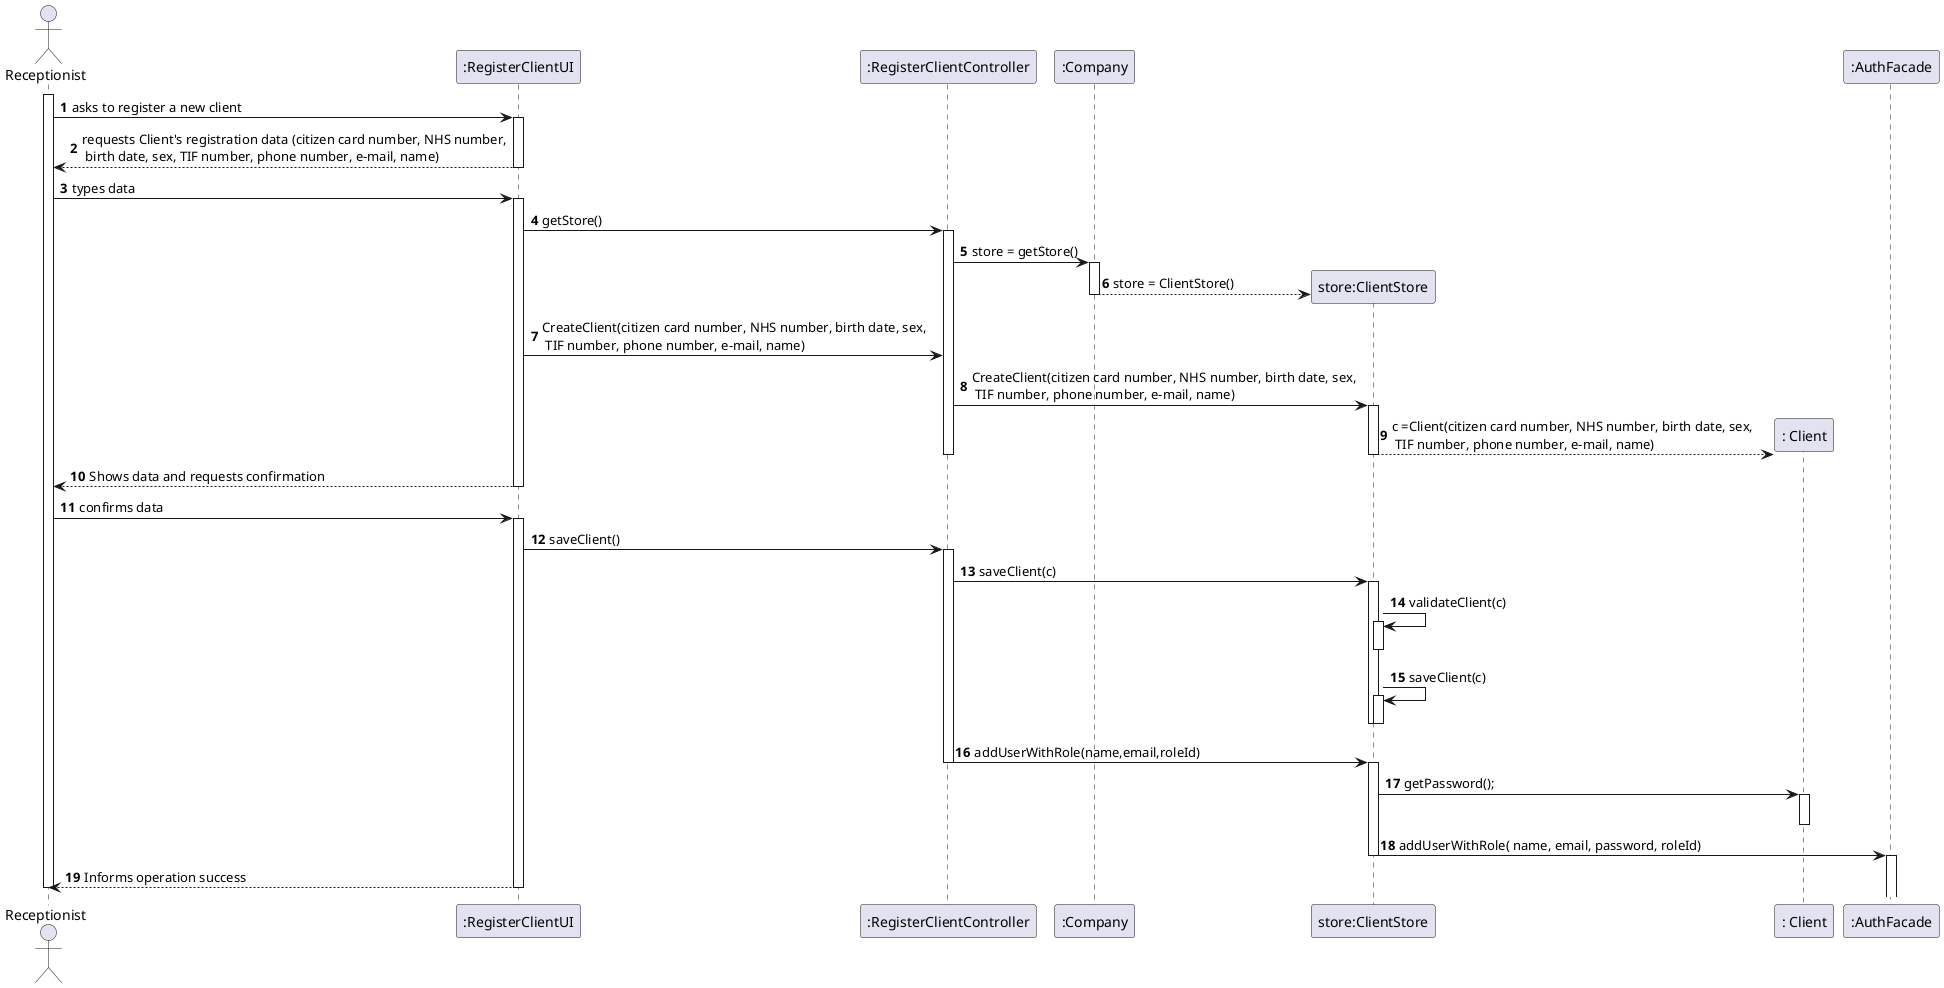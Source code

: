 @startuml
autonumber

actor Receptionist as R
participant ":RegisterClientUI" as UI
participant ":RegisterClientController" as CTRL
participant ":Company" as COMPANY
participant "store:ClientStore" as S
participant ": Client" as C
participant ":AuthFacade" as AUTH

activate R
R -> UI: asks to register a new client
activate UI


UI --> R: requests Client's registration data (citizen card number, NHS number,\n birth date, sex, TIF number, phone number, e-mail, name)

deactivate UI
R -> UI: types data
activate UI
UI -> CTRL : getStore()
activate CTRL
CTRL -> COMPANY: store = getStore()
activate COMPANY
COMPANY --> S**: store = ClientStore()
deactivate COMPANY
CTRL <- UI: CreateClient(citizen card number, NHS number, birth date, sex,\n TIF number, phone number, e-mail, name)
CTRL -> S:CreateClient(citizen card number, NHS number, birth date, sex,\n TIF number, phone number, e-mail, name)
activate S
S --> C**: c =Client(citizen card number, NHS number, birth date, sex,\n TIF number, phone number, e-mail, name)

deactivate S


deactivate CTRL

R <-- UI: Shows data and requests confirmation
deactivate UI
R -> UI: confirms data
activate UI
UI-> CTRL : saveClient()
activate CTRL
CTRL -> S: saveClient(c)
activate S
S -> S : validateClient(c)
activate S
deactivate S
S -> S : saveClient(c)
activate S
deactivate S
deactivate S

CTRL -> S : addUserWithRole(name,email,roleId)
deactivate CTRL

activate S
S -> C : getPassword();
activate C
deactivate C

S -> AUTH :addUserWithRole( name, email, password, roleId)
deactivate S

activate AUTH
deactivate AUTH


UI --> R : Informs operation success
deactivate UI
deactivate R

@enduml
